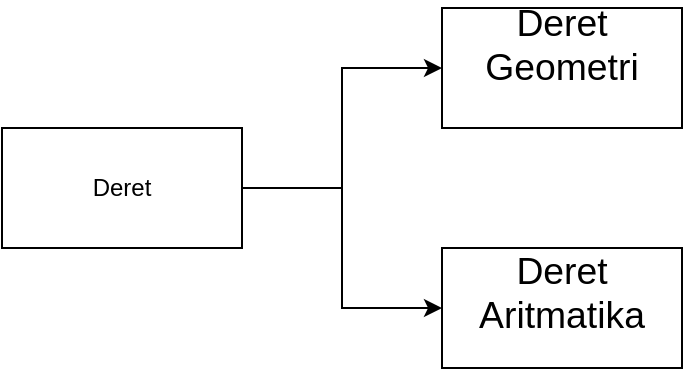 <mxfile version="13.8.1" type="device"><diagram id="auAhCNKAHPLJusz2JHVc" name="Page-1"><mxGraphModel dx="782" dy="478" grid="1" gridSize="10" guides="1" tooltips="1" connect="1" arrows="1" fold="1" page="1" pageScale="1" pageWidth="850" pageHeight="1100" math="0" shadow="0"><root><mxCell id="0"/><mxCell id="1" parent="0"/><mxCell id="k9YkN8gDSKtY-OQ6X0Pk-3" value="" style="edgeStyle=orthogonalEdgeStyle;rounded=0;orthogonalLoop=1;jettySize=auto;html=1;" edge="1" parent="1" source="k9YkN8gDSKtY-OQ6X0Pk-1" target="k9YkN8gDSKtY-OQ6X0Pk-2"><mxGeometry relative="1" as="geometry"/></mxCell><mxCell id="k9YkN8gDSKtY-OQ6X0Pk-5" value="" style="edgeStyle=orthogonalEdgeStyle;rounded=0;orthogonalLoop=1;jettySize=auto;html=1;" edge="1" parent="1" source="k9YkN8gDSKtY-OQ6X0Pk-1" target="k9YkN8gDSKtY-OQ6X0Pk-4"><mxGeometry relative="1" as="geometry"/></mxCell><mxCell id="k9YkN8gDSKtY-OQ6X0Pk-1" value="Deret" style="rounded=0;whiteSpace=wrap;html=1;" vertex="1" parent="1"><mxGeometry x="30" y="100" width="120" height="60" as="geometry"/></mxCell><mxCell id="k9YkN8gDSKtY-OQ6X0Pk-2" value="&lt;span id=&quot;docs-internal-guid-a90715bf-7fff-5067-92d7-291ca0e2e965&quot;&gt;&lt;p dir=&quot;ltr&quot; style=&quot;line-height: 1.2 ; margin-top: 0pt ; margin-bottom: 0pt&quot;&gt;&lt;span style=&quot;font-size: 14pt ; font-family: &amp;#34;arial&amp;#34; ; background-color: transparent ; vertical-align: baseline&quot;&gt;Deret Aritmatika&lt;/span&gt;&lt;/p&gt;&lt;div&gt;&lt;br&gt;&lt;/div&gt;&lt;/span&gt;" style="whiteSpace=wrap;html=1;rounded=0;" vertex="1" parent="1"><mxGeometry x="250" y="160" width="120" height="60" as="geometry"/></mxCell><mxCell id="k9YkN8gDSKtY-OQ6X0Pk-4" value="&lt;span id=&quot;docs-internal-guid-57937e5a-7fff-9e4d-c02d-dbb11120fc1c&quot;&gt;&lt;p dir=&quot;ltr&quot; style=&quot;line-height: 1.2 ; margin-top: 0pt ; margin-bottom: 0pt&quot;&gt;&lt;span style=&quot;font-size: 14pt ; font-family: &amp;#34;arial&amp;#34; ; background-color: transparent ; vertical-align: baseline&quot;&gt;Deret &lt;/span&gt;&lt;span style=&quot;font-size: 14pt ; font-family: &amp;#34;arial&amp;#34; ; background-color: transparent ; vertical-align: baseline&quot;&gt;Geometri&lt;/span&gt;&lt;/p&gt;&lt;div&gt;&lt;span style=&quot;font-size: 14pt ; font-family: &amp;#34;arial&amp;#34; ; background-color: transparent ; vertical-align: baseline&quot;&gt;&lt;br&gt;&lt;/span&gt;&lt;/div&gt;&lt;/span&gt;" style="whiteSpace=wrap;html=1;rounded=0;" vertex="1" parent="1"><mxGeometry x="250" y="40" width="120" height="60" as="geometry"/></mxCell></root></mxGraphModel></diagram></mxfile>